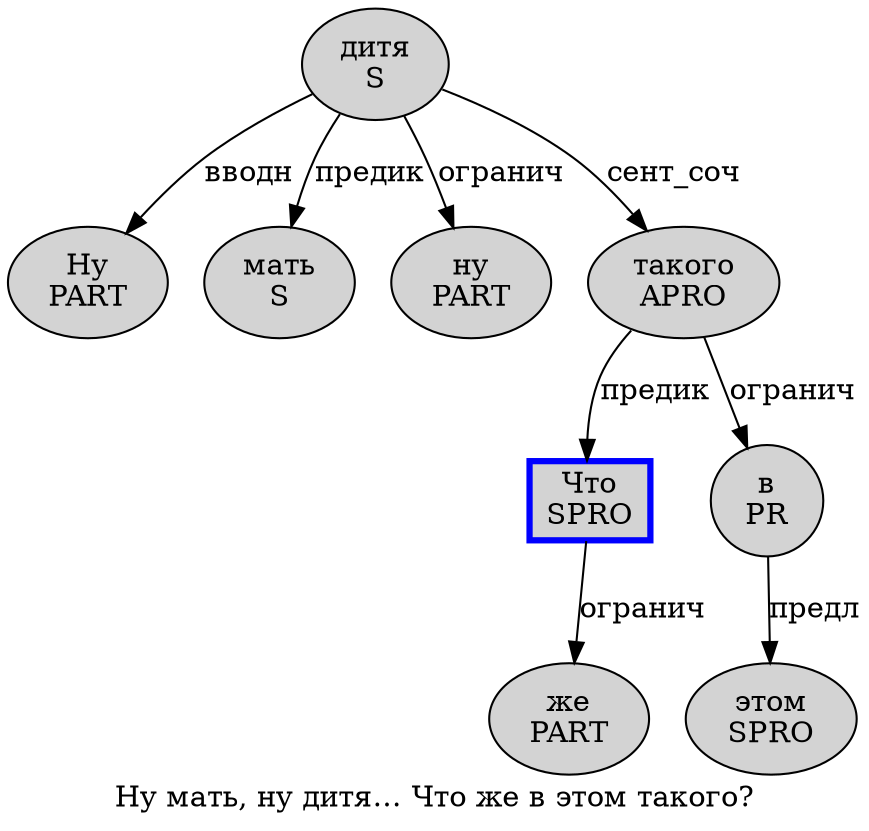 digraph SENTENCE_144 {
	graph [label="Ну мать, ну дитя… Что же в этом такого?"]
	node [style=filled]
		0 [label="Ну
PART" color="" fillcolor=lightgray penwidth=1 shape=ellipse]
		1 [label="мать
S" color="" fillcolor=lightgray penwidth=1 shape=ellipse]
		3 [label="ну
PART" color="" fillcolor=lightgray penwidth=1 shape=ellipse]
		4 [label="дитя
S" color="" fillcolor=lightgray penwidth=1 shape=ellipse]
		6 [label="Что
SPRO" color=blue fillcolor=lightgray penwidth=3 shape=box]
		7 [label="же
PART" color="" fillcolor=lightgray penwidth=1 shape=ellipse]
		8 [label="в
PR" color="" fillcolor=lightgray penwidth=1 shape=ellipse]
		9 [label="этом
SPRO" color="" fillcolor=lightgray penwidth=1 shape=ellipse]
		10 [label="такого
APRO" color="" fillcolor=lightgray penwidth=1 shape=ellipse]
			10 -> 6 [label="предик"]
			10 -> 8 [label="огранич"]
			6 -> 7 [label="огранич"]
			8 -> 9 [label="предл"]
			4 -> 0 [label="вводн"]
			4 -> 1 [label="предик"]
			4 -> 3 [label="огранич"]
			4 -> 10 [label="сент_соч"]
}